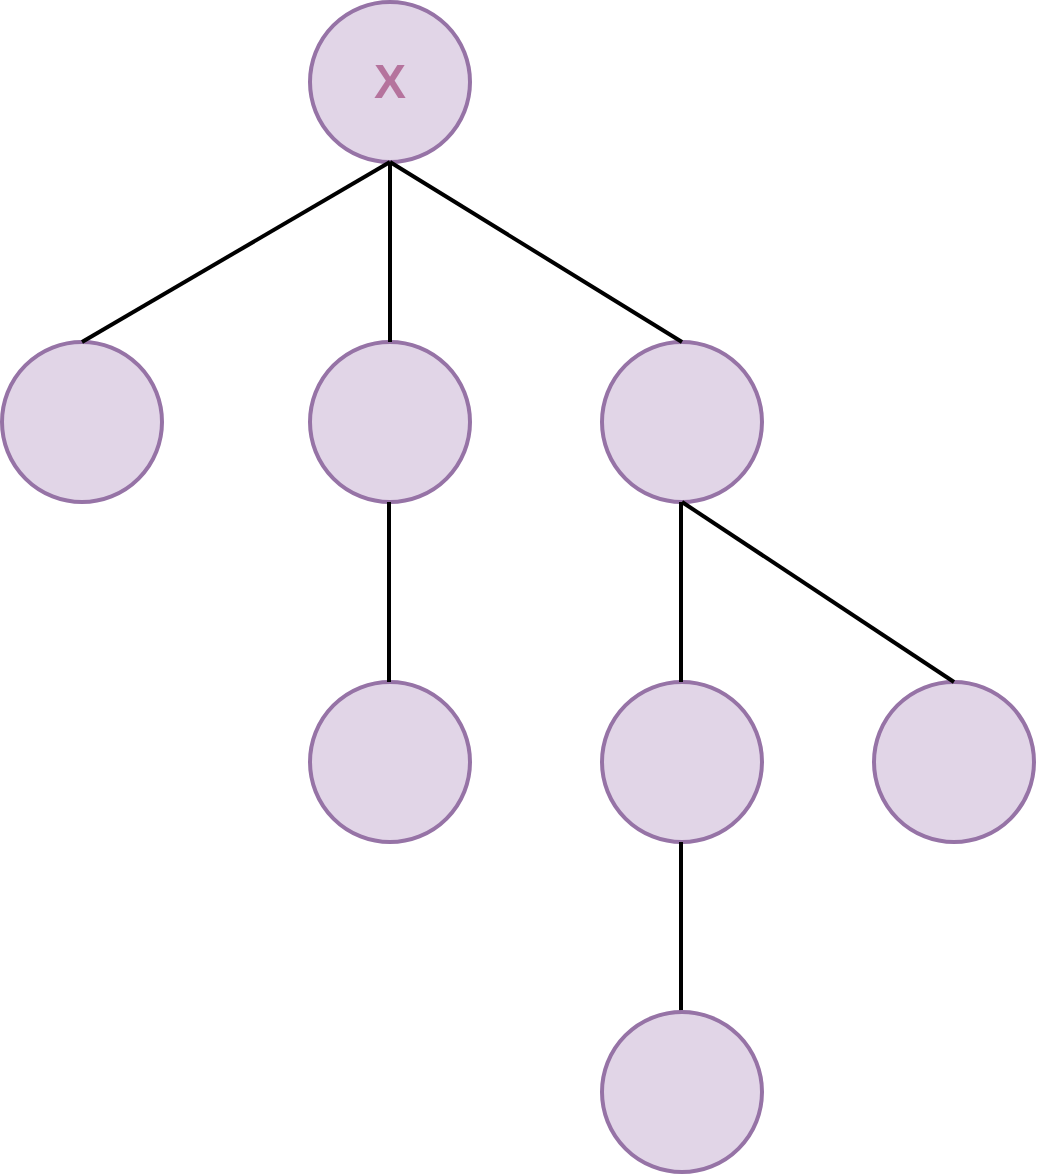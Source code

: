 <mxfile version="13.3.7" type="google"><diagram id="binuJcRnkMaaznDJ16z_" name="Page-1"><mxGraphModel dx="1422" dy="713" grid="1" gridSize="10" guides="1" tooltips="1" connect="1" arrows="1" fold="1" page="1" pageScale="1" pageWidth="827" pageHeight="1169" math="0" shadow="0"><root><mxCell id="0"/><mxCell id="1" parent="0"/><mxCell id="f-XnfQLyG5lJEoi2nym3-2" value="" style="ellipse;whiteSpace=wrap;html=1;aspect=fixed;strokeWidth=2;fillColor=#e1d5e7;strokeColor=#9673a6;" vertex="1" parent="1"><mxGeometry x="378" y="40" width="80" height="80" as="geometry"/></mxCell><mxCell id="f-XnfQLyG5lJEoi2nym3-3" value="" style="ellipse;whiteSpace=wrap;html=1;aspect=fixed;strokeWidth=2;fillColor=#e1d5e7;strokeColor=#9673a6;" vertex="1" parent="1"><mxGeometry x="378" y="210" width="80" height="80" as="geometry"/></mxCell><mxCell id="f-XnfQLyG5lJEoi2nym3-4" value="" style="ellipse;whiteSpace=wrap;html=1;aspect=fixed;strokeWidth=2;fillColor=#e1d5e7;strokeColor=#9673a6;" vertex="1" parent="1"><mxGeometry x="524" y="210" width="80" height="80" as="geometry"/></mxCell><mxCell id="f-XnfQLyG5lJEoi2nym3-7" value="" style="ellipse;whiteSpace=wrap;html=1;aspect=fixed;strokeWidth=2;fillColor=#e1d5e7;strokeColor=#9673a6;" vertex="1" parent="1"><mxGeometry x="224" y="210" width="80" height="80" as="geometry"/></mxCell><mxCell id="f-XnfQLyG5lJEoi2nym3-8" value="" style="ellipse;whiteSpace=wrap;html=1;aspect=fixed;strokeWidth=2;fillColor=#e1d5e7;strokeColor=#9673a6;" vertex="1" parent="1"><mxGeometry x="378" y="380" width="80" height="80" as="geometry"/></mxCell><mxCell id="f-XnfQLyG5lJEoi2nym3-13" value="" style="ellipse;whiteSpace=wrap;html=1;aspect=fixed;strokeWidth=2;fillColor=#e1d5e7;strokeColor=#9673a6;" vertex="1" parent="1"><mxGeometry x="524" y="380" width="80" height="80" as="geometry"/></mxCell><mxCell id="f-XnfQLyG5lJEoi2nym3-14" value="" style="endArrow=none;html=1;strokeWidth=2;entryX=0.5;entryY=1;entryDx=0;entryDy=0;exitX=0.5;exitY=0;exitDx=0;exitDy=0;" edge="1" parent="1" source="f-XnfQLyG5lJEoi2nym3-7" target="f-XnfQLyG5lJEoi2nym3-2"><mxGeometry width="50" height="50" relative="1" as="geometry"><mxPoint x="390" y="290" as="sourcePoint"/><mxPoint x="440" y="240" as="targetPoint"/></mxGeometry></mxCell><mxCell id="f-XnfQLyG5lJEoi2nym3-16" value="" style="endArrow=none;html=1;strokeWidth=2;entryX=0.5;entryY=1;entryDx=0;entryDy=0;exitX=0.5;exitY=0;exitDx=0;exitDy=0;" edge="1" parent="1" source="f-XnfQLyG5lJEoi2nym3-3" target="f-XnfQLyG5lJEoi2nym3-2"><mxGeometry width="50" height="50" relative="1" as="geometry"><mxPoint x="390" y="290" as="sourcePoint"/><mxPoint x="440" y="240" as="targetPoint"/></mxGeometry></mxCell><mxCell id="f-XnfQLyG5lJEoi2nym3-17" value="" style="endArrow=none;html=1;strokeWidth=2;entryX=0.5;entryY=1;entryDx=0;entryDy=0;exitX=0.5;exitY=0;exitDx=0;exitDy=0;" edge="1" parent="1" source="f-XnfQLyG5lJEoi2nym3-4" target="f-XnfQLyG5lJEoi2nym3-2"><mxGeometry width="50" height="50" relative="1" as="geometry"><mxPoint x="428" y="220" as="sourcePoint"/><mxPoint x="428" y="130" as="targetPoint"/></mxGeometry></mxCell><mxCell id="f-XnfQLyG5lJEoi2nym3-18" value="" style="endArrow=none;html=1;strokeWidth=2;entryX=0.5;entryY=1;entryDx=0;entryDy=0;exitX=0.5;exitY=0;exitDx=0;exitDy=0;" edge="1" parent="1"><mxGeometry width="50" height="50" relative="1" as="geometry"><mxPoint x="417.5" y="380" as="sourcePoint"/><mxPoint x="417.5" y="290" as="targetPoint"/></mxGeometry></mxCell><mxCell id="f-XnfQLyG5lJEoi2nym3-19" value="" style="endArrow=none;html=1;strokeWidth=2;entryX=0.5;entryY=1;entryDx=0;entryDy=0;exitX=0.5;exitY=0;exitDx=0;exitDy=0;" edge="1" parent="1"><mxGeometry width="50" height="50" relative="1" as="geometry"><mxPoint x="563.5" y="380" as="sourcePoint"/><mxPoint x="563.5" y="290" as="targetPoint"/></mxGeometry></mxCell><mxCell id="f-XnfQLyG5lJEoi2nym3-20" value="" style="ellipse;whiteSpace=wrap;html=1;aspect=fixed;strokeWidth=2;fillColor=#e1d5e7;strokeColor=#9673a6;" vertex="1" parent="1"><mxGeometry x="660" y="380" width="80" height="80" as="geometry"/></mxCell><mxCell id="f-XnfQLyG5lJEoi2nym3-22" value="" style="endArrow=none;html=1;strokeWidth=2;entryX=0.5;entryY=1;entryDx=0;entryDy=0;exitX=0.5;exitY=0;exitDx=0;exitDy=0;" edge="1" parent="1"><mxGeometry width="50" height="50" relative="1" as="geometry"><mxPoint x="563.5" y="550" as="sourcePoint"/><mxPoint x="563.5" y="460" as="targetPoint"/></mxGeometry></mxCell><mxCell id="f-XnfQLyG5lJEoi2nym3-21" value="" style="ellipse;whiteSpace=wrap;html=1;aspect=fixed;strokeWidth=2;fillColor=#e1d5e7;strokeColor=#9673a6;" vertex="1" parent="1"><mxGeometry x="524" y="545" width="80" height="80" as="geometry"/></mxCell><mxCell id="f-XnfQLyG5lJEoi2nym3-23" value="" style="endArrow=none;html=1;strokeWidth=2;entryX=0.5;entryY=1;entryDx=0;entryDy=0;exitX=0.5;exitY=0;exitDx=0;exitDy=0;" edge="1" parent="1" source="f-XnfQLyG5lJEoi2nym3-20" target="f-XnfQLyG5lJEoi2nym3-4"><mxGeometry width="50" height="50" relative="1" as="geometry"><mxPoint x="573.5" y="390" as="sourcePoint"/><mxPoint x="573.5" y="300" as="targetPoint"/></mxGeometry></mxCell><mxCell id="f-XnfQLyG5lJEoi2nym3-24" value="&lt;font size=&quot;1&quot; color=&quot;#b5739d&quot;&gt;&lt;b style=&quot;font-size: 24px&quot;&gt;X&lt;/b&gt;&lt;/font&gt;" style="text;html=1;strokeColor=none;fillColor=none;align=center;verticalAlign=middle;whiteSpace=wrap;rounded=0;" vertex="1" parent="1"><mxGeometry x="398" y="70" width="40" height="20" as="geometry"/></mxCell></root></mxGraphModel></diagram></mxfile>